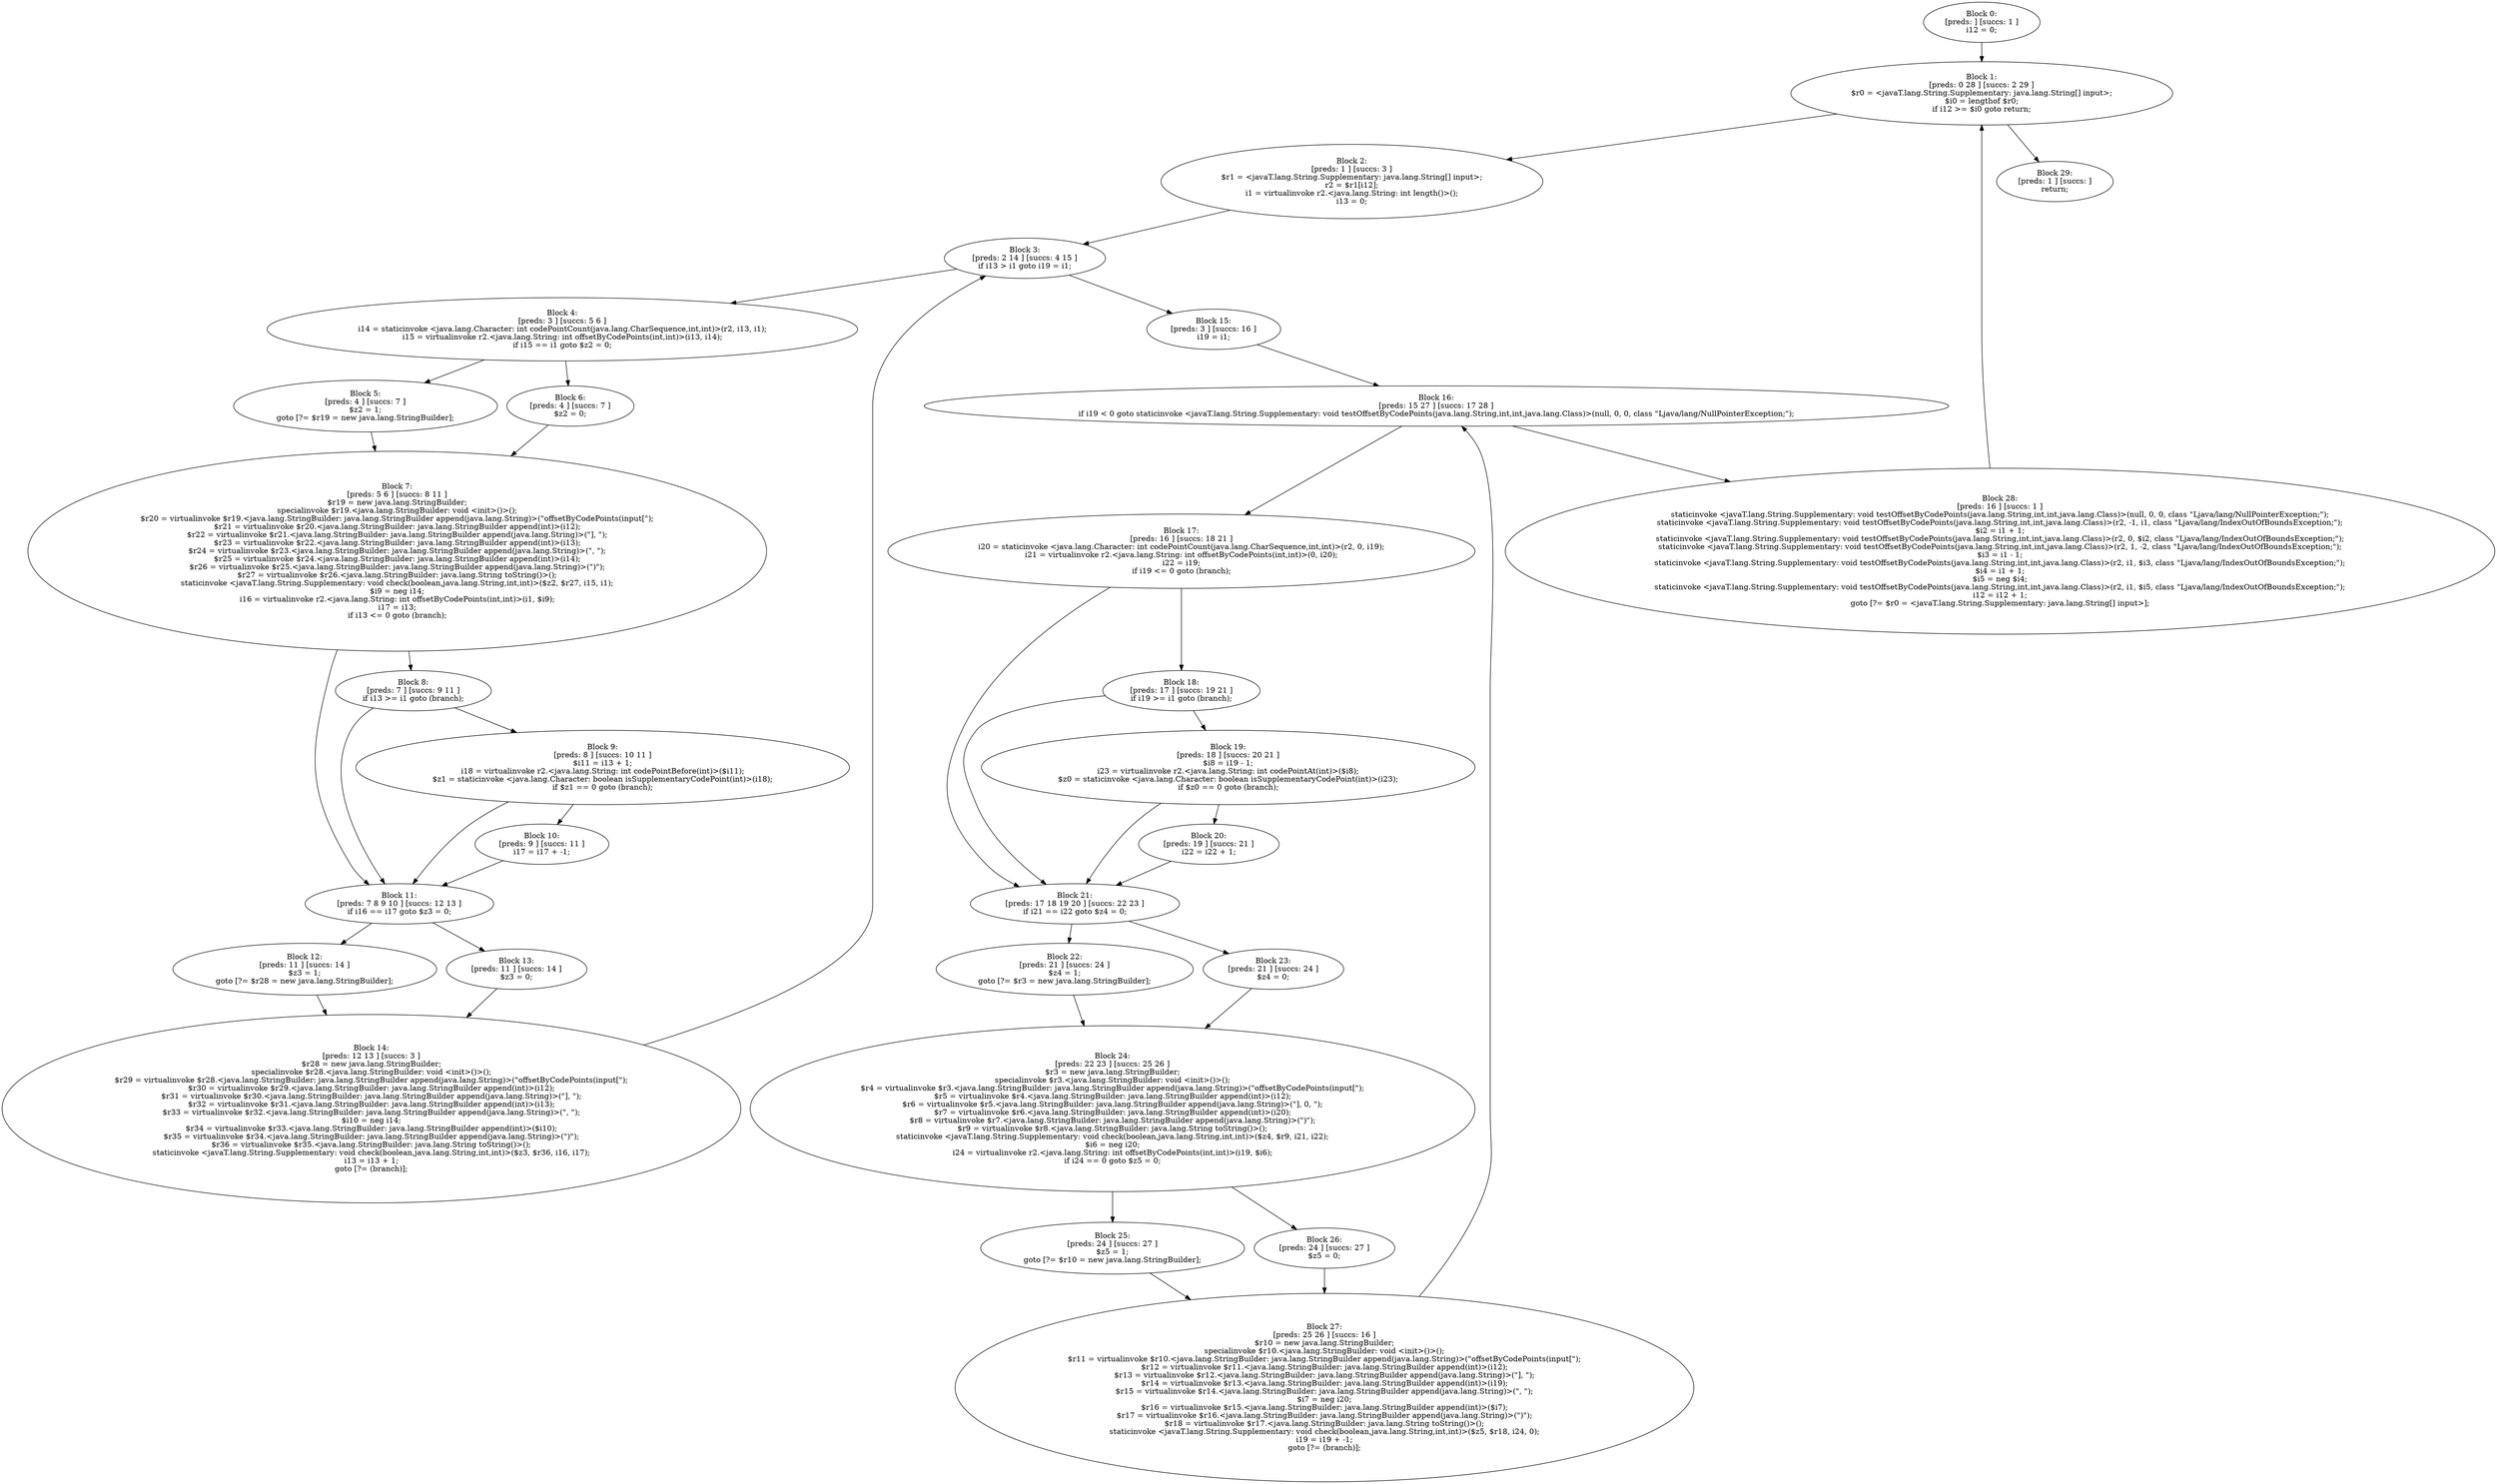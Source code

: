 digraph "unitGraph" {
    "Block 0:
[preds: ] [succs: 1 ]
i12 = 0;
"
    "Block 1:
[preds: 0 28 ] [succs: 2 29 ]
$r0 = <javaT.lang.String.Supplementary: java.lang.String[] input>;
$i0 = lengthof $r0;
if i12 >= $i0 goto return;
"
    "Block 2:
[preds: 1 ] [succs: 3 ]
$r1 = <javaT.lang.String.Supplementary: java.lang.String[] input>;
r2 = $r1[i12];
i1 = virtualinvoke r2.<java.lang.String: int length()>();
i13 = 0;
"
    "Block 3:
[preds: 2 14 ] [succs: 4 15 ]
if i13 > i1 goto i19 = i1;
"
    "Block 4:
[preds: 3 ] [succs: 5 6 ]
i14 = staticinvoke <java.lang.Character: int codePointCount(java.lang.CharSequence,int,int)>(r2, i13, i1);
i15 = virtualinvoke r2.<java.lang.String: int offsetByCodePoints(int,int)>(i13, i14);
if i15 == i1 goto $z2 = 0;
"
    "Block 5:
[preds: 4 ] [succs: 7 ]
$z2 = 1;
goto [?= $r19 = new java.lang.StringBuilder];
"
    "Block 6:
[preds: 4 ] [succs: 7 ]
$z2 = 0;
"
    "Block 7:
[preds: 5 6 ] [succs: 8 11 ]
$r19 = new java.lang.StringBuilder;
specialinvoke $r19.<java.lang.StringBuilder: void <init>()>();
$r20 = virtualinvoke $r19.<java.lang.StringBuilder: java.lang.StringBuilder append(java.lang.String)>(\"offsetByCodePoints(input[\");
$r21 = virtualinvoke $r20.<java.lang.StringBuilder: java.lang.StringBuilder append(int)>(i12);
$r22 = virtualinvoke $r21.<java.lang.StringBuilder: java.lang.StringBuilder append(java.lang.String)>(\"], \");
$r23 = virtualinvoke $r22.<java.lang.StringBuilder: java.lang.StringBuilder append(int)>(i13);
$r24 = virtualinvoke $r23.<java.lang.StringBuilder: java.lang.StringBuilder append(java.lang.String)>(\", \");
$r25 = virtualinvoke $r24.<java.lang.StringBuilder: java.lang.StringBuilder append(int)>(i14);
$r26 = virtualinvoke $r25.<java.lang.StringBuilder: java.lang.StringBuilder append(java.lang.String)>(\")\");
$r27 = virtualinvoke $r26.<java.lang.StringBuilder: java.lang.String toString()>();
staticinvoke <javaT.lang.String.Supplementary: void check(boolean,java.lang.String,int,int)>($z2, $r27, i15, i1);
$i9 = neg i14;
i16 = virtualinvoke r2.<java.lang.String: int offsetByCodePoints(int,int)>(i1, $i9);
i17 = i13;
if i13 <= 0 goto (branch);
"
    "Block 8:
[preds: 7 ] [succs: 9 11 ]
if i13 >= i1 goto (branch);
"
    "Block 9:
[preds: 8 ] [succs: 10 11 ]
$i11 = i13 + 1;
i18 = virtualinvoke r2.<java.lang.String: int codePointBefore(int)>($i11);
$z1 = staticinvoke <java.lang.Character: boolean isSupplementaryCodePoint(int)>(i18);
if $z1 == 0 goto (branch);
"
    "Block 10:
[preds: 9 ] [succs: 11 ]
i17 = i17 + -1;
"
    "Block 11:
[preds: 7 8 9 10 ] [succs: 12 13 ]
if i16 == i17 goto $z3 = 0;
"
    "Block 12:
[preds: 11 ] [succs: 14 ]
$z3 = 1;
goto [?= $r28 = new java.lang.StringBuilder];
"
    "Block 13:
[preds: 11 ] [succs: 14 ]
$z3 = 0;
"
    "Block 14:
[preds: 12 13 ] [succs: 3 ]
$r28 = new java.lang.StringBuilder;
specialinvoke $r28.<java.lang.StringBuilder: void <init>()>();
$r29 = virtualinvoke $r28.<java.lang.StringBuilder: java.lang.StringBuilder append(java.lang.String)>(\"offsetByCodePoints(input[\");
$r30 = virtualinvoke $r29.<java.lang.StringBuilder: java.lang.StringBuilder append(int)>(i12);
$r31 = virtualinvoke $r30.<java.lang.StringBuilder: java.lang.StringBuilder append(java.lang.String)>(\"], \");
$r32 = virtualinvoke $r31.<java.lang.StringBuilder: java.lang.StringBuilder append(int)>(i13);
$r33 = virtualinvoke $r32.<java.lang.StringBuilder: java.lang.StringBuilder append(java.lang.String)>(\", \");
$i10 = neg i14;
$r34 = virtualinvoke $r33.<java.lang.StringBuilder: java.lang.StringBuilder append(int)>($i10);
$r35 = virtualinvoke $r34.<java.lang.StringBuilder: java.lang.StringBuilder append(java.lang.String)>(\")\");
$r36 = virtualinvoke $r35.<java.lang.StringBuilder: java.lang.String toString()>();
staticinvoke <javaT.lang.String.Supplementary: void check(boolean,java.lang.String,int,int)>($z3, $r36, i16, i17);
i13 = i13 + 1;
goto [?= (branch)];
"
    "Block 15:
[preds: 3 ] [succs: 16 ]
i19 = i1;
"
    "Block 16:
[preds: 15 27 ] [succs: 17 28 ]
if i19 < 0 goto staticinvoke <javaT.lang.String.Supplementary: void testOffsetByCodePoints(java.lang.String,int,int,java.lang.Class)>(null, 0, 0, class \"Ljava/lang/NullPointerException;\");
"
    "Block 17:
[preds: 16 ] [succs: 18 21 ]
i20 = staticinvoke <java.lang.Character: int codePointCount(java.lang.CharSequence,int,int)>(r2, 0, i19);
i21 = virtualinvoke r2.<java.lang.String: int offsetByCodePoints(int,int)>(0, i20);
i22 = i19;
if i19 <= 0 goto (branch);
"
    "Block 18:
[preds: 17 ] [succs: 19 21 ]
if i19 >= i1 goto (branch);
"
    "Block 19:
[preds: 18 ] [succs: 20 21 ]
$i8 = i19 - 1;
i23 = virtualinvoke r2.<java.lang.String: int codePointAt(int)>($i8);
$z0 = staticinvoke <java.lang.Character: boolean isSupplementaryCodePoint(int)>(i23);
if $z0 == 0 goto (branch);
"
    "Block 20:
[preds: 19 ] [succs: 21 ]
i22 = i22 + 1;
"
    "Block 21:
[preds: 17 18 19 20 ] [succs: 22 23 ]
if i21 == i22 goto $z4 = 0;
"
    "Block 22:
[preds: 21 ] [succs: 24 ]
$z4 = 1;
goto [?= $r3 = new java.lang.StringBuilder];
"
    "Block 23:
[preds: 21 ] [succs: 24 ]
$z4 = 0;
"
    "Block 24:
[preds: 22 23 ] [succs: 25 26 ]
$r3 = new java.lang.StringBuilder;
specialinvoke $r3.<java.lang.StringBuilder: void <init>()>();
$r4 = virtualinvoke $r3.<java.lang.StringBuilder: java.lang.StringBuilder append(java.lang.String)>(\"offsetByCodePoints(input[\");
$r5 = virtualinvoke $r4.<java.lang.StringBuilder: java.lang.StringBuilder append(int)>(i12);
$r6 = virtualinvoke $r5.<java.lang.StringBuilder: java.lang.StringBuilder append(java.lang.String)>(\"], 0, \");
$r7 = virtualinvoke $r6.<java.lang.StringBuilder: java.lang.StringBuilder append(int)>(i20);
$r8 = virtualinvoke $r7.<java.lang.StringBuilder: java.lang.StringBuilder append(java.lang.String)>(\")\");
$r9 = virtualinvoke $r8.<java.lang.StringBuilder: java.lang.String toString()>();
staticinvoke <javaT.lang.String.Supplementary: void check(boolean,java.lang.String,int,int)>($z4, $r9, i21, i22);
$i6 = neg i20;
i24 = virtualinvoke r2.<java.lang.String: int offsetByCodePoints(int,int)>(i19, $i6);
if i24 == 0 goto $z5 = 0;
"
    "Block 25:
[preds: 24 ] [succs: 27 ]
$z5 = 1;
goto [?= $r10 = new java.lang.StringBuilder];
"
    "Block 26:
[preds: 24 ] [succs: 27 ]
$z5 = 0;
"
    "Block 27:
[preds: 25 26 ] [succs: 16 ]
$r10 = new java.lang.StringBuilder;
specialinvoke $r10.<java.lang.StringBuilder: void <init>()>();
$r11 = virtualinvoke $r10.<java.lang.StringBuilder: java.lang.StringBuilder append(java.lang.String)>(\"offsetByCodePoints(input[\");
$r12 = virtualinvoke $r11.<java.lang.StringBuilder: java.lang.StringBuilder append(int)>(i12);
$r13 = virtualinvoke $r12.<java.lang.StringBuilder: java.lang.StringBuilder append(java.lang.String)>(\"], \");
$r14 = virtualinvoke $r13.<java.lang.StringBuilder: java.lang.StringBuilder append(int)>(i19);
$r15 = virtualinvoke $r14.<java.lang.StringBuilder: java.lang.StringBuilder append(java.lang.String)>(\", \");
$i7 = neg i20;
$r16 = virtualinvoke $r15.<java.lang.StringBuilder: java.lang.StringBuilder append(int)>($i7);
$r17 = virtualinvoke $r16.<java.lang.StringBuilder: java.lang.StringBuilder append(java.lang.String)>(\")\");
$r18 = virtualinvoke $r17.<java.lang.StringBuilder: java.lang.String toString()>();
staticinvoke <javaT.lang.String.Supplementary: void check(boolean,java.lang.String,int,int)>($z5, $r18, i24, 0);
i19 = i19 + -1;
goto [?= (branch)];
"
    "Block 28:
[preds: 16 ] [succs: 1 ]
staticinvoke <javaT.lang.String.Supplementary: void testOffsetByCodePoints(java.lang.String,int,int,java.lang.Class)>(null, 0, 0, class \"Ljava/lang/NullPointerException;\");
staticinvoke <javaT.lang.String.Supplementary: void testOffsetByCodePoints(java.lang.String,int,int,java.lang.Class)>(r2, -1, i1, class \"Ljava/lang/IndexOutOfBoundsException;\");
$i2 = i1 + 1;
staticinvoke <javaT.lang.String.Supplementary: void testOffsetByCodePoints(java.lang.String,int,int,java.lang.Class)>(r2, 0, $i2, class \"Ljava/lang/IndexOutOfBoundsException;\");
staticinvoke <javaT.lang.String.Supplementary: void testOffsetByCodePoints(java.lang.String,int,int,java.lang.Class)>(r2, 1, -2, class \"Ljava/lang/IndexOutOfBoundsException;\");
$i3 = i1 - 1;
staticinvoke <javaT.lang.String.Supplementary: void testOffsetByCodePoints(java.lang.String,int,int,java.lang.Class)>(r2, i1, $i3, class \"Ljava/lang/IndexOutOfBoundsException;\");
$i4 = i1 + 1;
$i5 = neg $i4;
staticinvoke <javaT.lang.String.Supplementary: void testOffsetByCodePoints(java.lang.String,int,int,java.lang.Class)>(r2, i1, $i5, class \"Ljava/lang/IndexOutOfBoundsException;\");
i12 = i12 + 1;
goto [?= $r0 = <javaT.lang.String.Supplementary: java.lang.String[] input>];
"
    "Block 29:
[preds: 1 ] [succs: ]
return;
"
    "Block 0:
[preds: ] [succs: 1 ]
i12 = 0;
"->"Block 1:
[preds: 0 28 ] [succs: 2 29 ]
$r0 = <javaT.lang.String.Supplementary: java.lang.String[] input>;
$i0 = lengthof $r0;
if i12 >= $i0 goto return;
";
    "Block 1:
[preds: 0 28 ] [succs: 2 29 ]
$r0 = <javaT.lang.String.Supplementary: java.lang.String[] input>;
$i0 = lengthof $r0;
if i12 >= $i0 goto return;
"->"Block 2:
[preds: 1 ] [succs: 3 ]
$r1 = <javaT.lang.String.Supplementary: java.lang.String[] input>;
r2 = $r1[i12];
i1 = virtualinvoke r2.<java.lang.String: int length()>();
i13 = 0;
";
    "Block 1:
[preds: 0 28 ] [succs: 2 29 ]
$r0 = <javaT.lang.String.Supplementary: java.lang.String[] input>;
$i0 = lengthof $r0;
if i12 >= $i0 goto return;
"->"Block 29:
[preds: 1 ] [succs: ]
return;
";
    "Block 2:
[preds: 1 ] [succs: 3 ]
$r1 = <javaT.lang.String.Supplementary: java.lang.String[] input>;
r2 = $r1[i12];
i1 = virtualinvoke r2.<java.lang.String: int length()>();
i13 = 0;
"->"Block 3:
[preds: 2 14 ] [succs: 4 15 ]
if i13 > i1 goto i19 = i1;
";
    "Block 3:
[preds: 2 14 ] [succs: 4 15 ]
if i13 > i1 goto i19 = i1;
"->"Block 4:
[preds: 3 ] [succs: 5 6 ]
i14 = staticinvoke <java.lang.Character: int codePointCount(java.lang.CharSequence,int,int)>(r2, i13, i1);
i15 = virtualinvoke r2.<java.lang.String: int offsetByCodePoints(int,int)>(i13, i14);
if i15 == i1 goto $z2 = 0;
";
    "Block 3:
[preds: 2 14 ] [succs: 4 15 ]
if i13 > i1 goto i19 = i1;
"->"Block 15:
[preds: 3 ] [succs: 16 ]
i19 = i1;
";
    "Block 4:
[preds: 3 ] [succs: 5 6 ]
i14 = staticinvoke <java.lang.Character: int codePointCount(java.lang.CharSequence,int,int)>(r2, i13, i1);
i15 = virtualinvoke r2.<java.lang.String: int offsetByCodePoints(int,int)>(i13, i14);
if i15 == i1 goto $z2 = 0;
"->"Block 5:
[preds: 4 ] [succs: 7 ]
$z2 = 1;
goto [?= $r19 = new java.lang.StringBuilder];
";
    "Block 4:
[preds: 3 ] [succs: 5 6 ]
i14 = staticinvoke <java.lang.Character: int codePointCount(java.lang.CharSequence,int,int)>(r2, i13, i1);
i15 = virtualinvoke r2.<java.lang.String: int offsetByCodePoints(int,int)>(i13, i14);
if i15 == i1 goto $z2 = 0;
"->"Block 6:
[preds: 4 ] [succs: 7 ]
$z2 = 0;
";
    "Block 5:
[preds: 4 ] [succs: 7 ]
$z2 = 1;
goto [?= $r19 = new java.lang.StringBuilder];
"->"Block 7:
[preds: 5 6 ] [succs: 8 11 ]
$r19 = new java.lang.StringBuilder;
specialinvoke $r19.<java.lang.StringBuilder: void <init>()>();
$r20 = virtualinvoke $r19.<java.lang.StringBuilder: java.lang.StringBuilder append(java.lang.String)>(\"offsetByCodePoints(input[\");
$r21 = virtualinvoke $r20.<java.lang.StringBuilder: java.lang.StringBuilder append(int)>(i12);
$r22 = virtualinvoke $r21.<java.lang.StringBuilder: java.lang.StringBuilder append(java.lang.String)>(\"], \");
$r23 = virtualinvoke $r22.<java.lang.StringBuilder: java.lang.StringBuilder append(int)>(i13);
$r24 = virtualinvoke $r23.<java.lang.StringBuilder: java.lang.StringBuilder append(java.lang.String)>(\", \");
$r25 = virtualinvoke $r24.<java.lang.StringBuilder: java.lang.StringBuilder append(int)>(i14);
$r26 = virtualinvoke $r25.<java.lang.StringBuilder: java.lang.StringBuilder append(java.lang.String)>(\")\");
$r27 = virtualinvoke $r26.<java.lang.StringBuilder: java.lang.String toString()>();
staticinvoke <javaT.lang.String.Supplementary: void check(boolean,java.lang.String,int,int)>($z2, $r27, i15, i1);
$i9 = neg i14;
i16 = virtualinvoke r2.<java.lang.String: int offsetByCodePoints(int,int)>(i1, $i9);
i17 = i13;
if i13 <= 0 goto (branch);
";
    "Block 6:
[preds: 4 ] [succs: 7 ]
$z2 = 0;
"->"Block 7:
[preds: 5 6 ] [succs: 8 11 ]
$r19 = new java.lang.StringBuilder;
specialinvoke $r19.<java.lang.StringBuilder: void <init>()>();
$r20 = virtualinvoke $r19.<java.lang.StringBuilder: java.lang.StringBuilder append(java.lang.String)>(\"offsetByCodePoints(input[\");
$r21 = virtualinvoke $r20.<java.lang.StringBuilder: java.lang.StringBuilder append(int)>(i12);
$r22 = virtualinvoke $r21.<java.lang.StringBuilder: java.lang.StringBuilder append(java.lang.String)>(\"], \");
$r23 = virtualinvoke $r22.<java.lang.StringBuilder: java.lang.StringBuilder append(int)>(i13);
$r24 = virtualinvoke $r23.<java.lang.StringBuilder: java.lang.StringBuilder append(java.lang.String)>(\", \");
$r25 = virtualinvoke $r24.<java.lang.StringBuilder: java.lang.StringBuilder append(int)>(i14);
$r26 = virtualinvoke $r25.<java.lang.StringBuilder: java.lang.StringBuilder append(java.lang.String)>(\")\");
$r27 = virtualinvoke $r26.<java.lang.StringBuilder: java.lang.String toString()>();
staticinvoke <javaT.lang.String.Supplementary: void check(boolean,java.lang.String,int,int)>($z2, $r27, i15, i1);
$i9 = neg i14;
i16 = virtualinvoke r2.<java.lang.String: int offsetByCodePoints(int,int)>(i1, $i9);
i17 = i13;
if i13 <= 0 goto (branch);
";
    "Block 7:
[preds: 5 6 ] [succs: 8 11 ]
$r19 = new java.lang.StringBuilder;
specialinvoke $r19.<java.lang.StringBuilder: void <init>()>();
$r20 = virtualinvoke $r19.<java.lang.StringBuilder: java.lang.StringBuilder append(java.lang.String)>(\"offsetByCodePoints(input[\");
$r21 = virtualinvoke $r20.<java.lang.StringBuilder: java.lang.StringBuilder append(int)>(i12);
$r22 = virtualinvoke $r21.<java.lang.StringBuilder: java.lang.StringBuilder append(java.lang.String)>(\"], \");
$r23 = virtualinvoke $r22.<java.lang.StringBuilder: java.lang.StringBuilder append(int)>(i13);
$r24 = virtualinvoke $r23.<java.lang.StringBuilder: java.lang.StringBuilder append(java.lang.String)>(\", \");
$r25 = virtualinvoke $r24.<java.lang.StringBuilder: java.lang.StringBuilder append(int)>(i14);
$r26 = virtualinvoke $r25.<java.lang.StringBuilder: java.lang.StringBuilder append(java.lang.String)>(\")\");
$r27 = virtualinvoke $r26.<java.lang.StringBuilder: java.lang.String toString()>();
staticinvoke <javaT.lang.String.Supplementary: void check(boolean,java.lang.String,int,int)>($z2, $r27, i15, i1);
$i9 = neg i14;
i16 = virtualinvoke r2.<java.lang.String: int offsetByCodePoints(int,int)>(i1, $i9);
i17 = i13;
if i13 <= 0 goto (branch);
"->"Block 8:
[preds: 7 ] [succs: 9 11 ]
if i13 >= i1 goto (branch);
";
    "Block 7:
[preds: 5 6 ] [succs: 8 11 ]
$r19 = new java.lang.StringBuilder;
specialinvoke $r19.<java.lang.StringBuilder: void <init>()>();
$r20 = virtualinvoke $r19.<java.lang.StringBuilder: java.lang.StringBuilder append(java.lang.String)>(\"offsetByCodePoints(input[\");
$r21 = virtualinvoke $r20.<java.lang.StringBuilder: java.lang.StringBuilder append(int)>(i12);
$r22 = virtualinvoke $r21.<java.lang.StringBuilder: java.lang.StringBuilder append(java.lang.String)>(\"], \");
$r23 = virtualinvoke $r22.<java.lang.StringBuilder: java.lang.StringBuilder append(int)>(i13);
$r24 = virtualinvoke $r23.<java.lang.StringBuilder: java.lang.StringBuilder append(java.lang.String)>(\", \");
$r25 = virtualinvoke $r24.<java.lang.StringBuilder: java.lang.StringBuilder append(int)>(i14);
$r26 = virtualinvoke $r25.<java.lang.StringBuilder: java.lang.StringBuilder append(java.lang.String)>(\")\");
$r27 = virtualinvoke $r26.<java.lang.StringBuilder: java.lang.String toString()>();
staticinvoke <javaT.lang.String.Supplementary: void check(boolean,java.lang.String,int,int)>($z2, $r27, i15, i1);
$i9 = neg i14;
i16 = virtualinvoke r2.<java.lang.String: int offsetByCodePoints(int,int)>(i1, $i9);
i17 = i13;
if i13 <= 0 goto (branch);
"->"Block 11:
[preds: 7 8 9 10 ] [succs: 12 13 ]
if i16 == i17 goto $z3 = 0;
";
    "Block 8:
[preds: 7 ] [succs: 9 11 ]
if i13 >= i1 goto (branch);
"->"Block 9:
[preds: 8 ] [succs: 10 11 ]
$i11 = i13 + 1;
i18 = virtualinvoke r2.<java.lang.String: int codePointBefore(int)>($i11);
$z1 = staticinvoke <java.lang.Character: boolean isSupplementaryCodePoint(int)>(i18);
if $z1 == 0 goto (branch);
";
    "Block 8:
[preds: 7 ] [succs: 9 11 ]
if i13 >= i1 goto (branch);
"->"Block 11:
[preds: 7 8 9 10 ] [succs: 12 13 ]
if i16 == i17 goto $z3 = 0;
";
    "Block 9:
[preds: 8 ] [succs: 10 11 ]
$i11 = i13 + 1;
i18 = virtualinvoke r2.<java.lang.String: int codePointBefore(int)>($i11);
$z1 = staticinvoke <java.lang.Character: boolean isSupplementaryCodePoint(int)>(i18);
if $z1 == 0 goto (branch);
"->"Block 10:
[preds: 9 ] [succs: 11 ]
i17 = i17 + -1;
";
    "Block 9:
[preds: 8 ] [succs: 10 11 ]
$i11 = i13 + 1;
i18 = virtualinvoke r2.<java.lang.String: int codePointBefore(int)>($i11);
$z1 = staticinvoke <java.lang.Character: boolean isSupplementaryCodePoint(int)>(i18);
if $z1 == 0 goto (branch);
"->"Block 11:
[preds: 7 8 9 10 ] [succs: 12 13 ]
if i16 == i17 goto $z3 = 0;
";
    "Block 10:
[preds: 9 ] [succs: 11 ]
i17 = i17 + -1;
"->"Block 11:
[preds: 7 8 9 10 ] [succs: 12 13 ]
if i16 == i17 goto $z3 = 0;
";
    "Block 11:
[preds: 7 8 9 10 ] [succs: 12 13 ]
if i16 == i17 goto $z3 = 0;
"->"Block 12:
[preds: 11 ] [succs: 14 ]
$z3 = 1;
goto [?= $r28 = new java.lang.StringBuilder];
";
    "Block 11:
[preds: 7 8 9 10 ] [succs: 12 13 ]
if i16 == i17 goto $z3 = 0;
"->"Block 13:
[preds: 11 ] [succs: 14 ]
$z3 = 0;
";
    "Block 12:
[preds: 11 ] [succs: 14 ]
$z3 = 1;
goto [?= $r28 = new java.lang.StringBuilder];
"->"Block 14:
[preds: 12 13 ] [succs: 3 ]
$r28 = new java.lang.StringBuilder;
specialinvoke $r28.<java.lang.StringBuilder: void <init>()>();
$r29 = virtualinvoke $r28.<java.lang.StringBuilder: java.lang.StringBuilder append(java.lang.String)>(\"offsetByCodePoints(input[\");
$r30 = virtualinvoke $r29.<java.lang.StringBuilder: java.lang.StringBuilder append(int)>(i12);
$r31 = virtualinvoke $r30.<java.lang.StringBuilder: java.lang.StringBuilder append(java.lang.String)>(\"], \");
$r32 = virtualinvoke $r31.<java.lang.StringBuilder: java.lang.StringBuilder append(int)>(i13);
$r33 = virtualinvoke $r32.<java.lang.StringBuilder: java.lang.StringBuilder append(java.lang.String)>(\", \");
$i10 = neg i14;
$r34 = virtualinvoke $r33.<java.lang.StringBuilder: java.lang.StringBuilder append(int)>($i10);
$r35 = virtualinvoke $r34.<java.lang.StringBuilder: java.lang.StringBuilder append(java.lang.String)>(\")\");
$r36 = virtualinvoke $r35.<java.lang.StringBuilder: java.lang.String toString()>();
staticinvoke <javaT.lang.String.Supplementary: void check(boolean,java.lang.String,int,int)>($z3, $r36, i16, i17);
i13 = i13 + 1;
goto [?= (branch)];
";
    "Block 13:
[preds: 11 ] [succs: 14 ]
$z3 = 0;
"->"Block 14:
[preds: 12 13 ] [succs: 3 ]
$r28 = new java.lang.StringBuilder;
specialinvoke $r28.<java.lang.StringBuilder: void <init>()>();
$r29 = virtualinvoke $r28.<java.lang.StringBuilder: java.lang.StringBuilder append(java.lang.String)>(\"offsetByCodePoints(input[\");
$r30 = virtualinvoke $r29.<java.lang.StringBuilder: java.lang.StringBuilder append(int)>(i12);
$r31 = virtualinvoke $r30.<java.lang.StringBuilder: java.lang.StringBuilder append(java.lang.String)>(\"], \");
$r32 = virtualinvoke $r31.<java.lang.StringBuilder: java.lang.StringBuilder append(int)>(i13);
$r33 = virtualinvoke $r32.<java.lang.StringBuilder: java.lang.StringBuilder append(java.lang.String)>(\", \");
$i10 = neg i14;
$r34 = virtualinvoke $r33.<java.lang.StringBuilder: java.lang.StringBuilder append(int)>($i10);
$r35 = virtualinvoke $r34.<java.lang.StringBuilder: java.lang.StringBuilder append(java.lang.String)>(\")\");
$r36 = virtualinvoke $r35.<java.lang.StringBuilder: java.lang.String toString()>();
staticinvoke <javaT.lang.String.Supplementary: void check(boolean,java.lang.String,int,int)>($z3, $r36, i16, i17);
i13 = i13 + 1;
goto [?= (branch)];
";
    "Block 14:
[preds: 12 13 ] [succs: 3 ]
$r28 = new java.lang.StringBuilder;
specialinvoke $r28.<java.lang.StringBuilder: void <init>()>();
$r29 = virtualinvoke $r28.<java.lang.StringBuilder: java.lang.StringBuilder append(java.lang.String)>(\"offsetByCodePoints(input[\");
$r30 = virtualinvoke $r29.<java.lang.StringBuilder: java.lang.StringBuilder append(int)>(i12);
$r31 = virtualinvoke $r30.<java.lang.StringBuilder: java.lang.StringBuilder append(java.lang.String)>(\"], \");
$r32 = virtualinvoke $r31.<java.lang.StringBuilder: java.lang.StringBuilder append(int)>(i13);
$r33 = virtualinvoke $r32.<java.lang.StringBuilder: java.lang.StringBuilder append(java.lang.String)>(\", \");
$i10 = neg i14;
$r34 = virtualinvoke $r33.<java.lang.StringBuilder: java.lang.StringBuilder append(int)>($i10);
$r35 = virtualinvoke $r34.<java.lang.StringBuilder: java.lang.StringBuilder append(java.lang.String)>(\")\");
$r36 = virtualinvoke $r35.<java.lang.StringBuilder: java.lang.String toString()>();
staticinvoke <javaT.lang.String.Supplementary: void check(boolean,java.lang.String,int,int)>($z3, $r36, i16, i17);
i13 = i13 + 1;
goto [?= (branch)];
"->"Block 3:
[preds: 2 14 ] [succs: 4 15 ]
if i13 > i1 goto i19 = i1;
";
    "Block 15:
[preds: 3 ] [succs: 16 ]
i19 = i1;
"->"Block 16:
[preds: 15 27 ] [succs: 17 28 ]
if i19 < 0 goto staticinvoke <javaT.lang.String.Supplementary: void testOffsetByCodePoints(java.lang.String,int,int,java.lang.Class)>(null, 0, 0, class \"Ljava/lang/NullPointerException;\");
";
    "Block 16:
[preds: 15 27 ] [succs: 17 28 ]
if i19 < 0 goto staticinvoke <javaT.lang.String.Supplementary: void testOffsetByCodePoints(java.lang.String,int,int,java.lang.Class)>(null, 0, 0, class \"Ljava/lang/NullPointerException;\");
"->"Block 17:
[preds: 16 ] [succs: 18 21 ]
i20 = staticinvoke <java.lang.Character: int codePointCount(java.lang.CharSequence,int,int)>(r2, 0, i19);
i21 = virtualinvoke r2.<java.lang.String: int offsetByCodePoints(int,int)>(0, i20);
i22 = i19;
if i19 <= 0 goto (branch);
";
    "Block 16:
[preds: 15 27 ] [succs: 17 28 ]
if i19 < 0 goto staticinvoke <javaT.lang.String.Supplementary: void testOffsetByCodePoints(java.lang.String,int,int,java.lang.Class)>(null, 0, 0, class \"Ljava/lang/NullPointerException;\");
"->"Block 28:
[preds: 16 ] [succs: 1 ]
staticinvoke <javaT.lang.String.Supplementary: void testOffsetByCodePoints(java.lang.String,int,int,java.lang.Class)>(null, 0, 0, class \"Ljava/lang/NullPointerException;\");
staticinvoke <javaT.lang.String.Supplementary: void testOffsetByCodePoints(java.lang.String,int,int,java.lang.Class)>(r2, -1, i1, class \"Ljava/lang/IndexOutOfBoundsException;\");
$i2 = i1 + 1;
staticinvoke <javaT.lang.String.Supplementary: void testOffsetByCodePoints(java.lang.String,int,int,java.lang.Class)>(r2, 0, $i2, class \"Ljava/lang/IndexOutOfBoundsException;\");
staticinvoke <javaT.lang.String.Supplementary: void testOffsetByCodePoints(java.lang.String,int,int,java.lang.Class)>(r2, 1, -2, class \"Ljava/lang/IndexOutOfBoundsException;\");
$i3 = i1 - 1;
staticinvoke <javaT.lang.String.Supplementary: void testOffsetByCodePoints(java.lang.String,int,int,java.lang.Class)>(r2, i1, $i3, class \"Ljava/lang/IndexOutOfBoundsException;\");
$i4 = i1 + 1;
$i5 = neg $i4;
staticinvoke <javaT.lang.String.Supplementary: void testOffsetByCodePoints(java.lang.String,int,int,java.lang.Class)>(r2, i1, $i5, class \"Ljava/lang/IndexOutOfBoundsException;\");
i12 = i12 + 1;
goto [?= $r0 = <javaT.lang.String.Supplementary: java.lang.String[] input>];
";
    "Block 17:
[preds: 16 ] [succs: 18 21 ]
i20 = staticinvoke <java.lang.Character: int codePointCount(java.lang.CharSequence,int,int)>(r2, 0, i19);
i21 = virtualinvoke r2.<java.lang.String: int offsetByCodePoints(int,int)>(0, i20);
i22 = i19;
if i19 <= 0 goto (branch);
"->"Block 18:
[preds: 17 ] [succs: 19 21 ]
if i19 >= i1 goto (branch);
";
    "Block 17:
[preds: 16 ] [succs: 18 21 ]
i20 = staticinvoke <java.lang.Character: int codePointCount(java.lang.CharSequence,int,int)>(r2, 0, i19);
i21 = virtualinvoke r2.<java.lang.String: int offsetByCodePoints(int,int)>(0, i20);
i22 = i19;
if i19 <= 0 goto (branch);
"->"Block 21:
[preds: 17 18 19 20 ] [succs: 22 23 ]
if i21 == i22 goto $z4 = 0;
";
    "Block 18:
[preds: 17 ] [succs: 19 21 ]
if i19 >= i1 goto (branch);
"->"Block 19:
[preds: 18 ] [succs: 20 21 ]
$i8 = i19 - 1;
i23 = virtualinvoke r2.<java.lang.String: int codePointAt(int)>($i8);
$z0 = staticinvoke <java.lang.Character: boolean isSupplementaryCodePoint(int)>(i23);
if $z0 == 0 goto (branch);
";
    "Block 18:
[preds: 17 ] [succs: 19 21 ]
if i19 >= i1 goto (branch);
"->"Block 21:
[preds: 17 18 19 20 ] [succs: 22 23 ]
if i21 == i22 goto $z4 = 0;
";
    "Block 19:
[preds: 18 ] [succs: 20 21 ]
$i8 = i19 - 1;
i23 = virtualinvoke r2.<java.lang.String: int codePointAt(int)>($i8);
$z0 = staticinvoke <java.lang.Character: boolean isSupplementaryCodePoint(int)>(i23);
if $z0 == 0 goto (branch);
"->"Block 20:
[preds: 19 ] [succs: 21 ]
i22 = i22 + 1;
";
    "Block 19:
[preds: 18 ] [succs: 20 21 ]
$i8 = i19 - 1;
i23 = virtualinvoke r2.<java.lang.String: int codePointAt(int)>($i8);
$z0 = staticinvoke <java.lang.Character: boolean isSupplementaryCodePoint(int)>(i23);
if $z0 == 0 goto (branch);
"->"Block 21:
[preds: 17 18 19 20 ] [succs: 22 23 ]
if i21 == i22 goto $z4 = 0;
";
    "Block 20:
[preds: 19 ] [succs: 21 ]
i22 = i22 + 1;
"->"Block 21:
[preds: 17 18 19 20 ] [succs: 22 23 ]
if i21 == i22 goto $z4 = 0;
";
    "Block 21:
[preds: 17 18 19 20 ] [succs: 22 23 ]
if i21 == i22 goto $z4 = 0;
"->"Block 22:
[preds: 21 ] [succs: 24 ]
$z4 = 1;
goto [?= $r3 = new java.lang.StringBuilder];
";
    "Block 21:
[preds: 17 18 19 20 ] [succs: 22 23 ]
if i21 == i22 goto $z4 = 0;
"->"Block 23:
[preds: 21 ] [succs: 24 ]
$z4 = 0;
";
    "Block 22:
[preds: 21 ] [succs: 24 ]
$z4 = 1;
goto [?= $r3 = new java.lang.StringBuilder];
"->"Block 24:
[preds: 22 23 ] [succs: 25 26 ]
$r3 = new java.lang.StringBuilder;
specialinvoke $r3.<java.lang.StringBuilder: void <init>()>();
$r4 = virtualinvoke $r3.<java.lang.StringBuilder: java.lang.StringBuilder append(java.lang.String)>(\"offsetByCodePoints(input[\");
$r5 = virtualinvoke $r4.<java.lang.StringBuilder: java.lang.StringBuilder append(int)>(i12);
$r6 = virtualinvoke $r5.<java.lang.StringBuilder: java.lang.StringBuilder append(java.lang.String)>(\"], 0, \");
$r7 = virtualinvoke $r6.<java.lang.StringBuilder: java.lang.StringBuilder append(int)>(i20);
$r8 = virtualinvoke $r7.<java.lang.StringBuilder: java.lang.StringBuilder append(java.lang.String)>(\")\");
$r9 = virtualinvoke $r8.<java.lang.StringBuilder: java.lang.String toString()>();
staticinvoke <javaT.lang.String.Supplementary: void check(boolean,java.lang.String,int,int)>($z4, $r9, i21, i22);
$i6 = neg i20;
i24 = virtualinvoke r2.<java.lang.String: int offsetByCodePoints(int,int)>(i19, $i6);
if i24 == 0 goto $z5 = 0;
";
    "Block 23:
[preds: 21 ] [succs: 24 ]
$z4 = 0;
"->"Block 24:
[preds: 22 23 ] [succs: 25 26 ]
$r3 = new java.lang.StringBuilder;
specialinvoke $r3.<java.lang.StringBuilder: void <init>()>();
$r4 = virtualinvoke $r3.<java.lang.StringBuilder: java.lang.StringBuilder append(java.lang.String)>(\"offsetByCodePoints(input[\");
$r5 = virtualinvoke $r4.<java.lang.StringBuilder: java.lang.StringBuilder append(int)>(i12);
$r6 = virtualinvoke $r5.<java.lang.StringBuilder: java.lang.StringBuilder append(java.lang.String)>(\"], 0, \");
$r7 = virtualinvoke $r6.<java.lang.StringBuilder: java.lang.StringBuilder append(int)>(i20);
$r8 = virtualinvoke $r7.<java.lang.StringBuilder: java.lang.StringBuilder append(java.lang.String)>(\")\");
$r9 = virtualinvoke $r8.<java.lang.StringBuilder: java.lang.String toString()>();
staticinvoke <javaT.lang.String.Supplementary: void check(boolean,java.lang.String,int,int)>($z4, $r9, i21, i22);
$i6 = neg i20;
i24 = virtualinvoke r2.<java.lang.String: int offsetByCodePoints(int,int)>(i19, $i6);
if i24 == 0 goto $z5 = 0;
";
    "Block 24:
[preds: 22 23 ] [succs: 25 26 ]
$r3 = new java.lang.StringBuilder;
specialinvoke $r3.<java.lang.StringBuilder: void <init>()>();
$r4 = virtualinvoke $r3.<java.lang.StringBuilder: java.lang.StringBuilder append(java.lang.String)>(\"offsetByCodePoints(input[\");
$r5 = virtualinvoke $r4.<java.lang.StringBuilder: java.lang.StringBuilder append(int)>(i12);
$r6 = virtualinvoke $r5.<java.lang.StringBuilder: java.lang.StringBuilder append(java.lang.String)>(\"], 0, \");
$r7 = virtualinvoke $r6.<java.lang.StringBuilder: java.lang.StringBuilder append(int)>(i20);
$r8 = virtualinvoke $r7.<java.lang.StringBuilder: java.lang.StringBuilder append(java.lang.String)>(\")\");
$r9 = virtualinvoke $r8.<java.lang.StringBuilder: java.lang.String toString()>();
staticinvoke <javaT.lang.String.Supplementary: void check(boolean,java.lang.String,int,int)>($z4, $r9, i21, i22);
$i6 = neg i20;
i24 = virtualinvoke r2.<java.lang.String: int offsetByCodePoints(int,int)>(i19, $i6);
if i24 == 0 goto $z5 = 0;
"->"Block 25:
[preds: 24 ] [succs: 27 ]
$z5 = 1;
goto [?= $r10 = new java.lang.StringBuilder];
";
    "Block 24:
[preds: 22 23 ] [succs: 25 26 ]
$r3 = new java.lang.StringBuilder;
specialinvoke $r3.<java.lang.StringBuilder: void <init>()>();
$r4 = virtualinvoke $r3.<java.lang.StringBuilder: java.lang.StringBuilder append(java.lang.String)>(\"offsetByCodePoints(input[\");
$r5 = virtualinvoke $r4.<java.lang.StringBuilder: java.lang.StringBuilder append(int)>(i12);
$r6 = virtualinvoke $r5.<java.lang.StringBuilder: java.lang.StringBuilder append(java.lang.String)>(\"], 0, \");
$r7 = virtualinvoke $r6.<java.lang.StringBuilder: java.lang.StringBuilder append(int)>(i20);
$r8 = virtualinvoke $r7.<java.lang.StringBuilder: java.lang.StringBuilder append(java.lang.String)>(\")\");
$r9 = virtualinvoke $r8.<java.lang.StringBuilder: java.lang.String toString()>();
staticinvoke <javaT.lang.String.Supplementary: void check(boolean,java.lang.String,int,int)>($z4, $r9, i21, i22);
$i6 = neg i20;
i24 = virtualinvoke r2.<java.lang.String: int offsetByCodePoints(int,int)>(i19, $i6);
if i24 == 0 goto $z5 = 0;
"->"Block 26:
[preds: 24 ] [succs: 27 ]
$z5 = 0;
";
    "Block 25:
[preds: 24 ] [succs: 27 ]
$z5 = 1;
goto [?= $r10 = new java.lang.StringBuilder];
"->"Block 27:
[preds: 25 26 ] [succs: 16 ]
$r10 = new java.lang.StringBuilder;
specialinvoke $r10.<java.lang.StringBuilder: void <init>()>();
$r11 = virtualinvoke $r10.<java.lang.StringBuilder: java.lang.StringBuilder append(java.lang.String)>(\"offsetByCodePoints(input[\");
$r12 = virtualinvoke $r11.<java.lang.StringBuilder: java.lang.StringBuilder append(int)>(i12);
$r13 = virtualinvoke $r12.<java.lang.StringBuilder: java.lang.StringBuilder append(java.lang.String)>(\"], \");
$r14 = virtualinvoke $r13.<java.lang.StringBuilder: java.lang.StringBuilder append(int)>(i19);
$r15 = virtualinvoke $r14.<java.lang.StringBuilder: java.lang.StringBuilder append(java.lang.String)>(\", \");
$i7 = neg i20;
$r16 = virtualinvoke $r15.<java.lang.StringBuilder: java.lang.StringBuilder append(int)>($i7);
$r17 = virtualinvoke $r16.<java.lang.StringBuilder: java.lang.StringBuilder append(java.lang.String)>(\")\");
$r18 = virtualinvoke $r17.<java.lang.StringBuilder: java.lang.String toString()>();
staticinvoke <javaT.lang.String.Supplementary: void check(boolean,java.lang.String,int,int)>($z5, $r18, i24, 0);
i19 = i19 + -1;
goto [?= (branch)];
";
    "Block 26:
[preds: 24 ] [succs: 27 ]
$z5 = 0;
"->"Block 27:
[preds: 25 26 ] [succs: 16 ]
$r10 = new java.lang.StringBuilder;
specialinvoke $r10.<java.lang.StringBuilder: void <init>()>();
$r11 = virtualinvoke $r10.<java.lang.StringBuilder: java.lang.StringBuilder append(java.lang.String)>(\"offsetByCodePoints(input[\");
$r12 = virtualinvoke $r11.<java.lang.StringBuilder: java.lang.StringBuilder append(int)>(i12);
$r13 = virtualinvoke $r12.<java.lang.StringBuilder: java.lang.StringBuilder append(java.lang.String)>(\"], \");
$r14 = virtualinvoke $r13.<java.lang.StringBuilder: java.lang.StringBuilder append(int)>(i19);
$r15 = virtualinvoke $r14.<java.lang.StringBuilder: java.lang.StringBuilder append(java.lang.String)>(\", \");
$i7 = neg i20;
$r16 = virtualinvoke $r15.<java.lang.StringBuilder: java.lang.StringBuilder append(int)>($i7);
$r17 = virtualinvoke $r16.<java.lang.StringBuilder: java.lang.StringBuilder append(java.lang.String)>(\")\");
$r18 = virtualinvoke $r17.<java.lang.StringBuilder: java.lang.String toString()>();
staticinvoke <javaT.lang.String.Supplementary: void check(boolean,java.lang.String,int,int)>($z5, $r18, i24, 0);
i19 = i19 + -1;
goto [?= (branch)];
";
    "Block 27:
[preds: 25 26 ] [succs: 16 ]
$r10 = new java.lang.StringBuilder;
specialinvoke $r10.<java.lang.StringBuilder: void <init>()>();
$r11 = virtualinvoke $r10.<java.lang.StringBuilder: java.lang.StringBuilder append(java.lang.String)>(\"offsetByCodePoints(input[\");
$r12 = virtualinvoke $r11.<java.lang.StringBuilder: java.lang.StringBuilder append(int)>(i12);
$r13 = virtualinvoke $r12.<java.lang.StringBuilder: java.lang.StringBuilder append(java.lang.String)>(\"], \");
$r14 = virtualinvoke $r13.<java.lang.StringBuilder: java.lang.StringBuilder append(int)>(i19);
$r15 = virtualinvoke $r14.<java.lang.StringBuilder: java.lang.StringBuilder append(java.lang.String)>(\", \");
$i7 = neg i20;
$r16 = virtualinvoke $r15.<java.lang.StringBuilder: java.lang.StringBuilder append(int)>($i7);
$r17 = virtualinvoke $r16.<java.lang.StringBuilder: java.lang.StringBuilder append(java.lang.String)>(\")\");
$r18 = virtualinvoke $r17.<java.lang.StringBuilder: java.lang.String toString()>();
staticinvoke <javaT.lang.String.Supplementary: void check(boolean,java.lang.String,int,int)>($z5, $r18, i24, 0);
i19 = i19 + -1;
goto [?= (branch)];
"->"Block 16:
[preds: 15 27 ] [succs: 17 28 ]
if i19 < 0 goto staticinvoke <javaT.lang.String.Supplementary: void testOffsetByCodePoints(java.lang.String,int,int,java.lang.Class)>(null, 0, 0, class \"Ljava/lang/NullPointerException;\");
";
    "Block 28:
[preds: 16 ] [succs: 1 ]
staticinvoke <javaT.lang.String.Supplementary: void testOffsetByCodePoints(java.lang.String,int,int,java.lang.Class)>(null, 0, 0, class \"Ljava/lang/NullPointerException;\");
staticinvoke <javaT.lang.String.Supplementary: void testOffsetByCodePoints(java.lang.String,int,int,java.lang.Class)>(r2, -1, i1, class \"Ljava/lang/IndexOutOfBoundsException;\");
$i2 = i1 + 1;
staticinvoke <javaT.lang.String.Supplementary: void testOffsetByCodePoints(java.lang.String,int,int,java.lang.Class)>(r2, 0, $i2, class \"Ljava/lang/IndexOutOfBoundsException;\");
staticinvoke <javaT.lang.String.Supplementary: void testOffsetByCodePoints(java.lang.String,int,int,java.lang.Class)>(r2, 1, -2, class \"Ljava/lang/IndexOutOfBoundsException;\");
$i3 = i1 - 1;
staticinvoke <javaT.lang.String.Supplementary: void testOffsetByCodePoints(java.lang.String,int,int,java.lang.Class)>(r2, i1, $i3, class \"Ljava/lang/IndexOutOfBoundsException;\");
$i4 = i1 + 1;
$i5 = neg $i4;
staticinvoke <javaT.lang.String.Supplementary: void testOffsetByCodePoints(java.lang.String,int,int,java.lang.Class)>(r2, i1, $i5, class \"Ljava/lang/IndexOutOfBoundsException;\");
i12 = i12 + 1;
goto [?= $r0 = <javaT.lang.String.Supplementary: java.lang.String[] input>];
"->"Block 1:
[preds: 0 28 ] [succs: 2 29 ]
$r0 = <javaT.lang.String.Supplementary: java.lang.String[] input>;
$i0 = lengthof $r0;
if i12 >= $i0 goto return;
";
}
